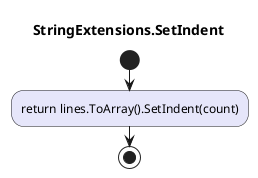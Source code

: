 @startuml StringExtensions.SetIndent
title StringExtensions.SetIndent
start
#Lavender:return lines.ToArray().SetIndent(count);
stop
@enduml
